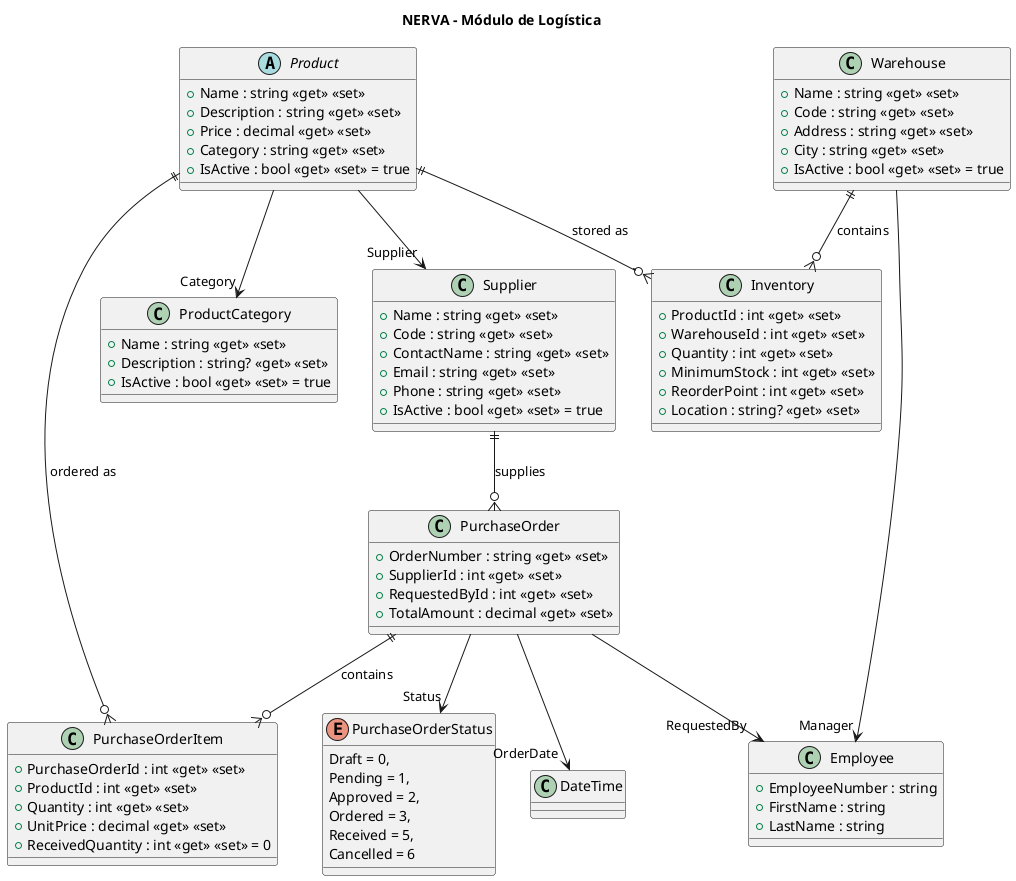 @startuml NERVA_Logistics_Module
!define NERVA_LOGISTICS

title NERVA - Módulo de Logística

' ===== PRODUCT ENTITIES =====
abstract class Product {
    + Name : string <<get>> <<set>>
    + Description : string <<get>> <<set>>
    + Price : decimal <<get>> <<set>>
    + Category : string <<get>> <<set>>
    + IsActive : bool <<get>> <<set>> = true
}

class ProductCategory {
    + Name : string <<get>> <<set>>
    + Description : string? <<get>> <<set>>
    + IsActive : bool <<get>> <<set>> = true
}

class Supplier {
    + Name : string <<get>> <<set>>
    + Code : string <<get>> <<set>>
    + ContactName : string <<get>> <<set>>
    + Email : string <<get>> <<set>>
    + Phone : string <<get>> <<set>>
    + IsActive : bool <<get>> <<set>> = true
}

' ===== WAREHOUSE ENTITIES =====
class Warehouse {
    + Name : string <<get>> <<set>>
    + Code : string <<get>> <<set>>
    + Address : string <<get>> <<set>>
    + City : string <<get>> <<set>>
    + IsActive : bool <<get>> <<set>> = true
}

class Inventory {
    + ProductId : int <<get>> <<set>>
    + WarehouseId : int <<get>> <<set>>
    + Quantity : int <<get>> <<set>>
    + MinimumStock : int <<get>> <<set>>
    + ReorderPoint : int <<get>> <<set>>
    + Location : string? <<get>> <<set>>
}

' ===== PURCHASE ENTITIES =====
class PurchaseOrder {
    + OrderNumber : string <<get>> <<set>>
    + SupplierId : int <<get>> <<set>>
    + RequestedById : int <<get>> <<set>>
    + TotalAmount : decimal <<get>> <<set>>
}
PurchaseOrder --> "Status" PurchaseOrderStatus
PurchaseOrder --> "OrderDate" DateTime

enum PurchaseOrderStatus {
    Draft = 0,
    Pending = 1,
    Approved = 2,
    Ordered = 3,
    Received = 5,
    Cancelled = 6
}

class PurchaseOrderItem {
    + PurchaseOrderId : int <<get>> <<set>>
    + ProductId : int <<get>> <<set>>
    + Quantity : int <<get>> <<set>>
    + UnitPrice : decimal <<get>> <<set>>
    + ReceivedQuantity : int <<get>> <<set>> = 0
}

' ===== RELATIONSHIPS =====
Product --> "Category" ProductCategory
Product --> "Supplier" Supplier
Warehouse --> "Manager" Employee
Product ||--o{ Inventory : "stored as"
Warehouse ||--o{ Inventory : "contains"
Supplier ||--o{ PurchaseOrder : "supplies"
PurchaseOrder ||--o{ PurchaseOrderItem : "contains"
Product ||--o{ PurchaseOrderItem : "ordered as"
PurchaseOrder --> "RequestedBy" Employee

' ===== EXTERNAL REFERENCES =====
class Employee {
    + EmployeeNumber : string
    + FirstName : string
    + LastName : string
}

@enduml

